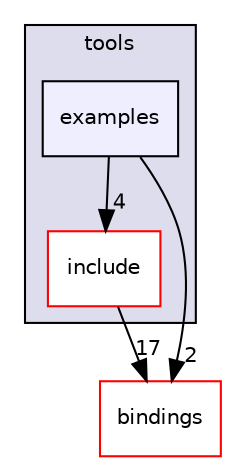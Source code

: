 digraph "examples" {
  compound=true
  node [ fontsize="10", fontname="Helvetica"];
  edge [ labelfontsize="10", labelfontname="Helvetica"];
  subgraph clusterdir_89fa086523ca714548e7966bf1a47b6b {
    graph [ bgcolor="#ddddee", pencolor="black", label="tools" fontname="Helvetica", fontsize="10", URL="dir_89fa086523ca714548e7966bf1a47b6b.html"]
  dir_8b1d150e9f156064a1b3b6bfd83b297b [shape=box label="include" fillcolor="white" style="filled" color="red" URL="dir_8b1d150e9f156064a1b3b6bfd83b297b.html"];
  dir_231266fd1578cc024c6f9eef31532203 [shape=box, label="examples", style="filled", fillcolor="#eeeeff", pencolor="black", URL="dir_231266fd1578cc024c6f9eef31532203.html"];
  }
  dir_ea91a2a72b7cbbf988d2bd2cd1d23e49 [shape=box label="bindings" fillcolor="white" style="filled" color="red" URL="dir_ea91a2a72b7cbbf988d2bd2cd1d23e49.html"];
  dir_8b1d150e9f156064a1b3b6bfd83b297b->dir_ea91a2a72b7cbbf988d2bd2cd1d23e49 [headlabel="17", labeldistance=1.5 headhref="dir_000011_000024.html"];
  dir_231266fd1578cc024c6f9eef31532203->dir_8b1d150e9f156064a1b3b6bfd83b297b [headlabel="4", labeldistance=1.5 headhref="dir_000014_000011.html"];
  dir_231266fd1578cc024c6f9eef31532203->dir_ea91a2a72b7cbbf988d2bd2cd1d23e49 [headlabel="2", labeldistance=1.5 headhref="dir_000014_000024.html"];
}
